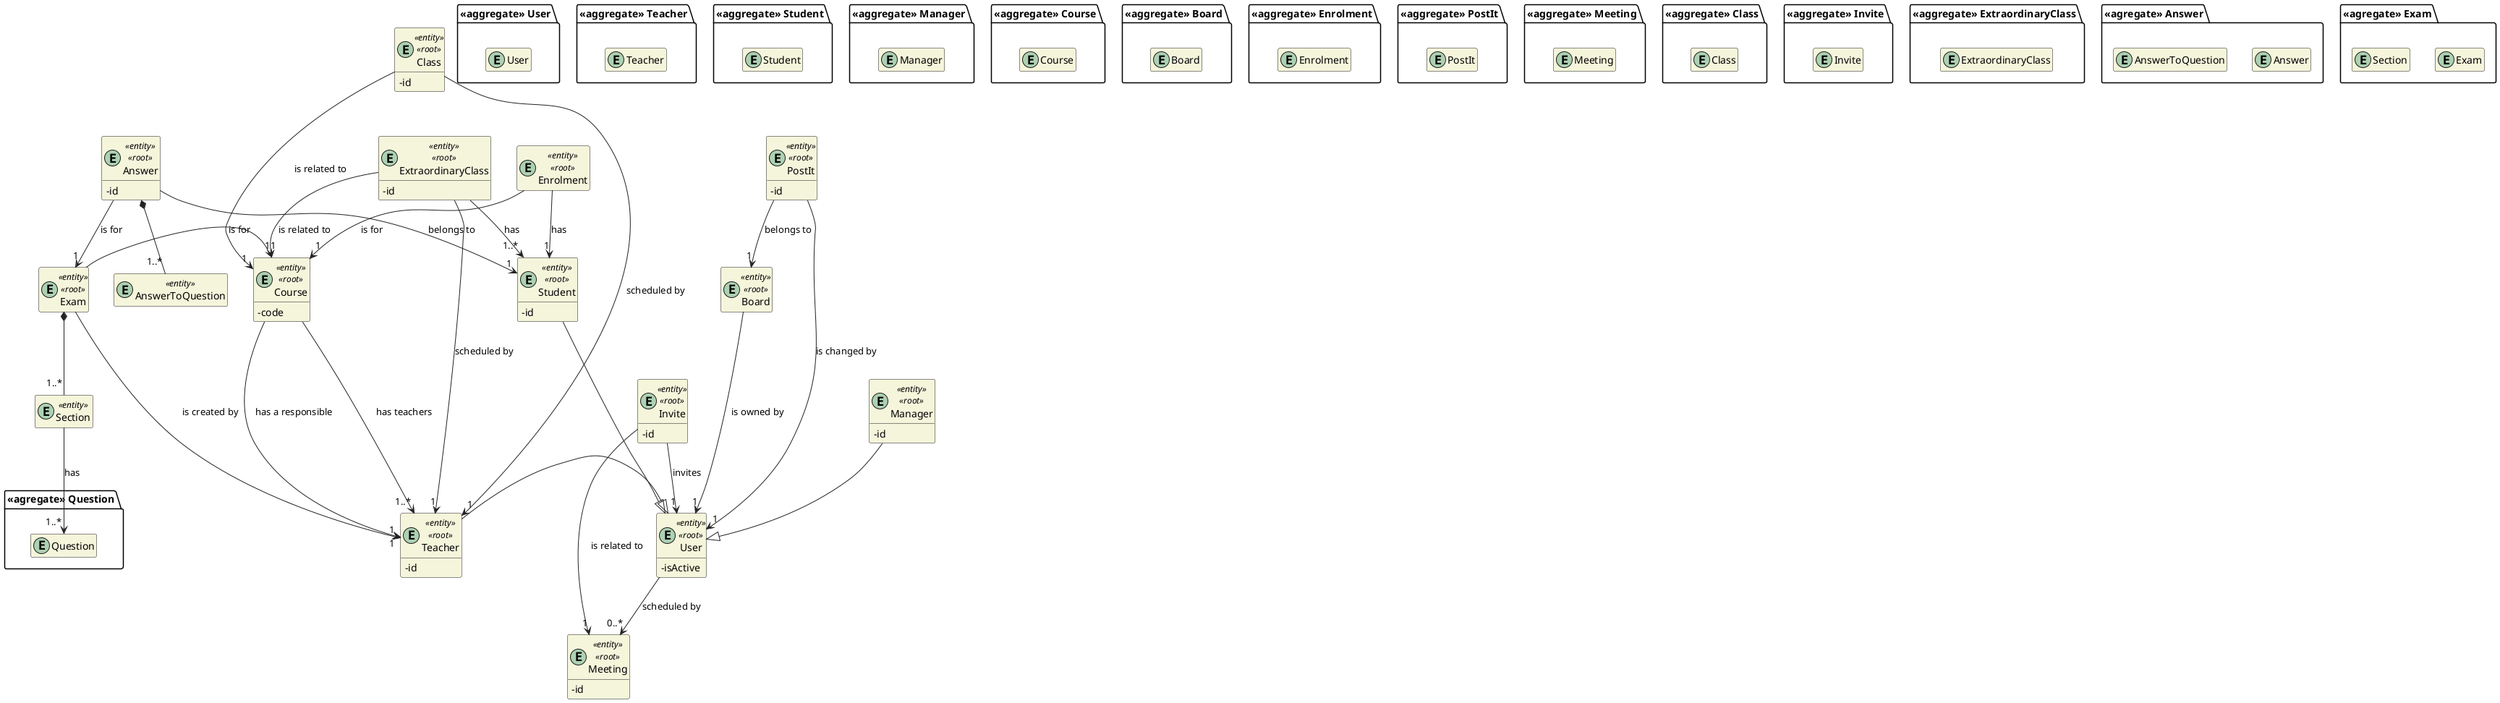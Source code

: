 @startuml DM
'https://plantuml.com/class-diagram

skinparam classAttributeIconSize 0
hide empty attributes
hide empty methods
skinparam classBackgroundColor beige
skinparam ArrowColor #222222

package "<<aggregate>> User" {
  entity User
}

entity User <<entity>> <<root>> {
  - isActive
}

package "<<aggregate>> Teacher" {
  entity Teacher
}

entity Teacher <<entity>> <<root>> {
  - id
}

package "<<aggregate>> Student" {
  entity Student
}

entity Student <<entity>> <<root>> {
  - id
}

package "<<aggregate>> Manager" {
  entity Manager
}

entity Manager <<entity>> <<root>> {
  - id
}

package "<<aggregate>> Course" {
  entity Course
}

entity Course <<entity>> <<root>> {
  - code
}

package "<<aggregate>> Board" {
  entity Board
}

entity Board <<entity>> <<root>> {
}

package "<<aggregate>> Enrolment" {
  entity Enrolment
}

entity Enrolment <<entity>> <<root>> {
}

package "<<aggregate>> PostIt" {
  entity PostIt
}

entity PostIt <<entity>> <<root>> {
  - id
}

package "<<aggregate>> Meeting" {
  entity Meeting
}

entity Meeting <<entity>> <<root>> {
  - id
}

package "<<aggregate>> Class" {
  entity Class
}

entity Class <<entity>> <<root>> {
  - id
}

package "<<aggregate>> Invite" {
  entity Invite
}

entity Invite <<entity>> <<root>> {
  - id
}

package "<<aggregate>> ExtraordinaryClass" {
  entity ExtraordinaryClass
}

entity ExtraordinaryClass <<entity>> <<root>> {
  - id
}

package "<<agregate>> Answer" {
  entity Answer
  entity AnswerToQuestion
}

package "<<agregate>> Question" {
  entity Question
}

entity Answer <<entity>> <<root>> {}
entity AnswerToQuestion <<entity>> {}

Answer *-- "1..*" AnswerToQuestion

package "<<agregate>> Exam" {
  entity Exam
  entity Section
}

entity Exam <<entity>> <<root>> {}
entity Section <<entity>> {}

Exam *-- "1..*" Section
Section --> "1..*" Question : has

entity Answer <<entity>> <<root>> {
  - id
}

Teacher -|> User
Student --|> User
Manager --|> User

Course ---> "1..*" Teacher : has teachers
Course --> "1" Teacher : has a responsible

Enrolment --> "1" Student : has
Enrolment --> "1" Course : is for

Board ---> "1" User : is owned by

PostIt --> "1" User : is changed by
PostIt --> "1" Board: belongs to

Exam -> "1" Course : is for
Exam --> "1" Teacher : is created by

Invite --> "1" User : invites
Invite --> "1" Meeting : is related to

Class ---> "1" Course : is related to
Class ---> "1" Teacher : scheduled by
User --> "0..*" Meeting : scheduled by

ExtraordinaryClass --> "1" Teacher : scheduled by
ExtraordinaryClass --> "1..*" Student : has
ExtraordinaryClass --> "1" Course : is related to

Answer --> "1" Student : belongs to
Answer --> "1" Exam : is for

@enduml
